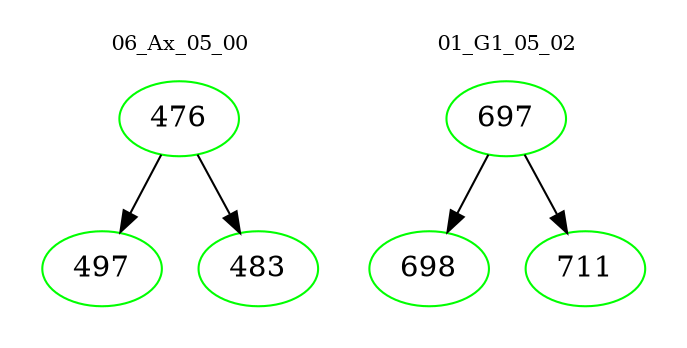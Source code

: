 digraph{
subgraph cluster_0 {
color = white
label = "06_Ax_05_00";
fontsize=10;
T0_476 [label="476", color="green"]
T0_476 -> T0_497 [color="black"]
T0_497 [label="497", color="green"]
T0_476 -> T0_483 [color="black"]
T0_483 [label="483", color="green"]
}
subgraph cluster_1 {
color = white
label = "01_G1_05_02";
fontsize=10;
T1_697 [label="697", color="green"]
T1_697 -> T1_698 [color="black"]
T1_698 [label="698", color="green"]
T1_697 -> T1_711 [color="black"]
T1_711 [label="711", color="green"]
}
}
